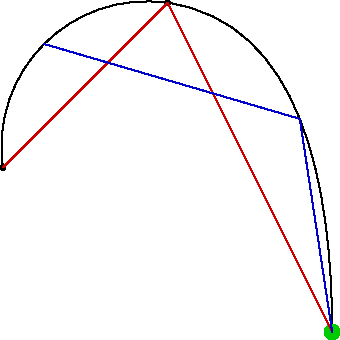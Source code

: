 size(6cm,0);

path apath=(0,0)..(1,1)..(2,-1){dir(-90)};

draw(apath);

dot(apath);
dot(point(apath,length(apath)),.8green+8pt);
draw(point(apath,0)--point(apath,1)--point(apath,2),.8red);
draw(point(apath,0.5)--point(apath,1.5)--point(apath,2.5),.8blue);
